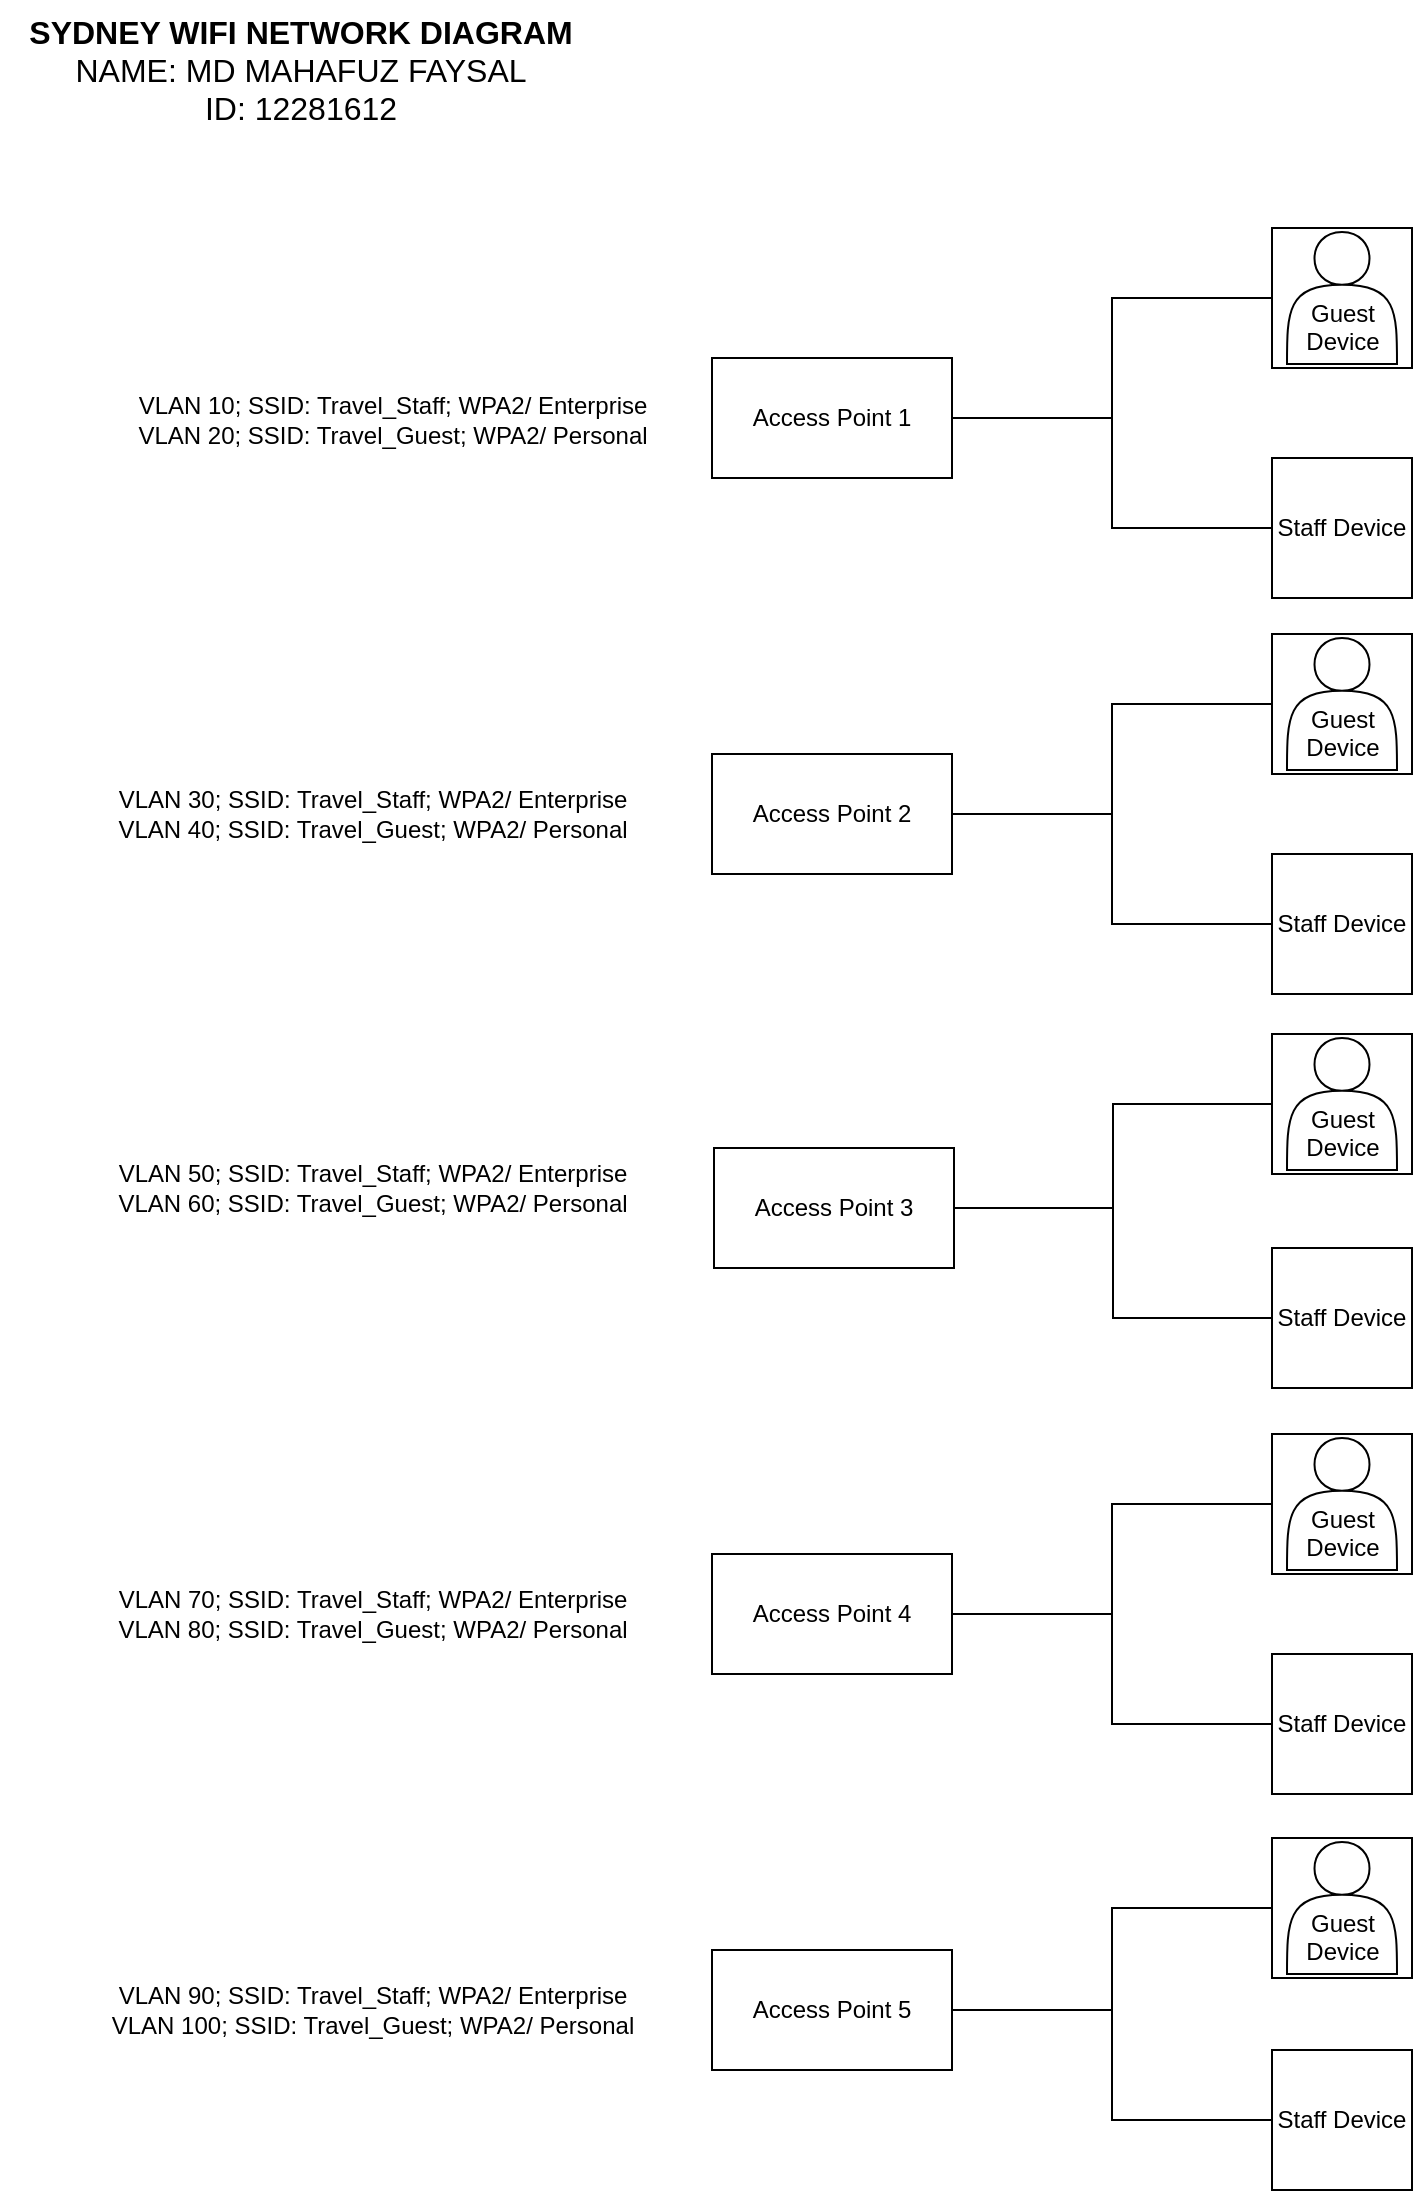 <mxfile version="26.2.15">
  <diagram name="Page-1" id="pE6hcEOkSkNrSDg_VFRE">
    <mxGraphModel dx="1268" dy="2572" grid="1" gridSize="10" guides="1" tooltips="1" connect="1" arrows="1" fold="1" page="1" pageScale="1" pageWidth="1100" pageHeight="850" math="0" shadow="0">
      <root>
        <mxCell id="0" />
        <mxCell id="1" parent="0" />
        <mxCell id="bgXwIK9DDGcywEBjpS2T-50" style="edgeStyle=orthogonalEdgeStyle;rounded=0;orthogonalLoop=1;jettySize=auto;html=1;entryX=0;entryY=0.5;entryDx=0;entryDy=0;endArrow=none;startFill=0;" parent="1" source="bgXwIK9DDGcywEBjpS2T-1" target="bgXwIK9DDGcywEBjpS2T-7" edge="1">
          <mxGeometry relative="1" as="geometry" />
        </mxCell>
        <mxCell id="bgXwIK9DDGcywEBjpS2T-51" style="edgeStyle=orthogonalEdgeStyle;rounded=0;orthogonalLoop=1;jettySize=auto;html=1;entryX=0;entryY=0.5;entryDx=0;entryDy=0;endArrow=none;startFill=0;" parent="1" source="bgXwIK9DDGcywEBjpS2T-1" target="bgXwIK9DDGcywEBjpS2T-2" edge="1">
          <mxGeometry relative="1" as="geometry" />
        </mxCell>
        <mxCell id="bgXwIK9DDGcywEBjpS2T-1" value="Access Point 1" style="rounded=0;whiteSpace=wrap;html=1;" parent="1" vertex="1">
          <mxGeometry x="610" y="-161" width="120" height="60" as="geometry" />
        </mxCell>
        <mxCell id="bgXwIK9DDGcywEBjpS2T-2" value="Staff Device" style="whiteSpace=wrap;html=1;aspect=fixed;" parent="1" vertex="1">
          <mxGeometry x="890" y="-111" width="70" height="70" as="geometry" />
        </mxCell>
        <mxCell id="bgXwIK9DDGcywEBjpS2T-7" value="" style="whiteSpace=wrap;html=1;aspect=fixed;" parent="1" vertex="1">
          <mxGeometry x="890" y="-226" width="70" height="70" as="geometry" />
        </mxCell>
        <mxCell id="bgXwIK9DDGcywEBjpS2T-44" value="VLAN 10;&amp;nbsp;&lt;span style=&quot;background-color: transparent; color: light-dark(rgb(0, 0, 0), rgb(255, 255, 255));&quot;&gt;SSID: Travel_Staff;&amp;nbsp;&lt;/span&gt;WPA2/ Enterprise&lt;div&gt;VLAN 20;&amp;nbsp;&lt;span style=&quot;color: light-dark(rgb(0, 0, 0), rgb(255, 255, 255)); background-color: transparent;&quot;&gt;SSID: Travel_Guest;&amp;nbsp;&lt;/span&gt;WPA2/ Personal&lt;/div&gt;" style="text;html=1;align=center;verticalAlign=middle;resizable=0;points=[];autosize=1;strokeColor=none;fillColor=none;" parent="1" vertex="1">
          <mxGeometry x="310" y="-150" width="280" height="40" as="geometry" />
        </mxCell>
        <mxCell id="bgXwIK9DDGcywEBjpS2T-45" value="VLAN 30;&amp;nbsp;&lt;span style=&quot;background-color: transparent; color: light-dark(rgb(0, 0, 0), rgb(255, 255, 255));&quot;&gt;SSID: Travel_Staff;&amp;nbsp;&lt;/span&gt;WPA2/ Enterprise&lt;div&gt;VLAN 40;&amp;nbsp;&lt;span style=&quot;color: light-dark(rgb(0, 0, 0), rgb(255, 255, 255)); background-color: transparent;&quot;&gt;SSID: Travel_Guest;&amp;nbsp;&lt;/span&gt;WPA2/ Personal&lt;/div&gt;" style="text;html=1;align=center;verticalAlign=middle;resizable=0;points=[];autosize=1;strokeColor=none;fillColor=none;" parent="1" vertex="1">
          <mxGeometry x="300" y="47" width="280" height="40" as="geometry" />
        </mxCell>
        <mxCell id="bgXwIK9DDGcywEBjpS2T-46" value="VLAN 50;&amp;nbsp;&lt;span style=&quot;background-color: transparent; color: light-dark(rgb(0, 0, 0), rgb(255, 255, 255));&quot;&gt;SSID: Travel_Staff;&amp;nbsp;&lt;/span&gt;WPA2/ Enterprise&lt;div&gt;VLAN 60;&amp;nbsp;&lt;span style=&quot;color: light-dark(rgb(0, 0, 0), rgb(255, 255, 255)); background-color: transparent;&quot;&gt;SSID: Travel_Guest;&amp;nbsp;&lt;/span&gt;WPA2/ Personal&lt;/div&gt;" style="text;html=1;align=center;verticalAlign=middle;resizable=0;points=[];autosize=1;strokeColor=none;fillColor=none;" parent="1" vertex="1">
          <mxGeometry x="300" y="234" width="280" height="40" as="geometry" />
        </mxCell>
        <mxCell id="bgXwIK9DDGcywEBjpS2T-47" value="VLAN 70;&amp;nbsp;&lt;span style=&quot;background-color: transparent; color: light-dark(rgb(0, 0, 0), rgb(255, 255, 255));&quot;&gt;SSID: Travel_Staff;&amp;nbsp;&lt;/span&gt;WPA2/ Enterprise&lt;div&gt;VLAN 80;&amp;nbsp;&lt;span style=&quot;color: light-dark(rgb(0, 0, 0), rgb(255, 255, 255)); background-color: transparent;&quot;&gt;SSID: Travel_Guest;&amp;nbsp;&lt;/span&gt;WPA2/ Personal&lt;/div&gt;" style="text;html=1;align=center;verticalAlign=middle;resizable=0;points=[];autosize=1;strokeColor=none;fillColor=none;" parent="1" vertex="1">
          <mxGeometry x="300" y="447" width="280" height="40" as="geometry" />
        </mxCell>
        <mxCell id="bgXwIK9DDGcywEBjpS2T-48" value="VLAN 90;&amp;nbsp;&lt;span style=&quot;background-color: transparent; color: light-dark(rgb(0, 0, 0), rgb(255, 255, 255));&quot;&gt;SSID: Travel_Staff;&amp;nbsp;&lt;/span&gt;WPA2/ Enterprise&lt;div&gt;VLAN 100;&amp;nbsp;&lt;span style=&quot;color: light-dark(rgb(0, 0, 0), rgb(255, 255, 255)); background-color: transparent;&quot;&gt;SSID: Travel_Guest;&amp;nbsp;&lt;/span&gt;WPA2/ Personal&lt;/div&gt;" style="text;html=1;align=center;verticalAlign=middle;resizable=0;points=[];autosize=1;strokeColor=none;fillColor=none;" parent="1" vertex="1">
          <mxGeometry x="300" y="645" width="280" height="40" as="geometry" />
        </mxCell>
        <mxCell id="bgXwIK9DDGcywEBjpS2T-52" style="edgeStyle=orthogonalEdgeStyle;rounded=0;orthogonalLoop=1;jettySize=auto;html=1;entryX=0;entryY=0.5;entryDx=0;entryDy=0;endArrow=none;startFill=0;" parent="1" source="bgXwIK9DDGcywEBjpS2T-54" target="msUR6C2X650OzYzReqYl-9" edge="1">
          <mxGeometry relative="1" as="geometry" />
        </mxCell>
        <mxCell id="bgXwIK9DDGcywEBjpS2T-53" style="edgeStyle=orthogonalEdgeStyle;rounded=0;orthogonalLoop=1;jettySize=auto;html=1;entryX=0;entryY=0.5;entryDx=0;entryDy=0;endArrow=none;startFill=0;" parent="1" source="bgXwIK9DDGcywEBjpS2T-54" target="bgXwIK9DDGcywEBjpS2T-55" edge="1">
          <mxGeometry relative="1" as="geometry" />
        </mxCell>
        <mxCell id="bgXwIK9DDGcywEBjpS2T-54" value="Access Point 2" style="rounded=0;whiteSpace=wrap;html=1;" parent="1" vertex="1">
          <mxGeometry x="610" y="37" width="120" height="60" as="geometry" />
        </mxCell>
        <mxCell id="bgXwIK9DDGcywEBjpS2T-55" value="Staff Device" style="whiteSpace=wrap;html=1;aspect=fixed;" parent="1" vertex="1">
          <mxGeometry x="890" y="87" width="70" height="70" as="geometry" />
        </mxCell>
        <mxCell id="bgXwIK9DDGcywEBjpS2T-57" style="edgeStyle=orthogonalEdgeStyle;rounded=0;orthogonalLoop=1;jettySize=auto;html=1;entryX=0;entryY=0.5;entryDx=0;entryDy=0;endArrow=none;startFill=0;" parent="1" source="bgXwIK9DDGcywEBjpS2T-59" target="msUR6C2X650OzYzReqYl-17" edge="1">
          <mxGeometry relative="1" as="geometry" />
        </mxCell>
        <mxCell id="bgXwIK9DDGcywEBjpS2T-58" style="edgeStyle=orthogonalEdgeStyle;rounded=0;orthogonalLoop=1;jettySize=auto;html=1;entryX=0;entryY=0.5;entryDx=0;entryDy=0;endArrow=none;startFill=0;" parent="1" source="bgXwIK9DDGcywEBjpS2T-59" target="bgXwIK9DDGcywEBjpS2T-60" edge="1">
          <mxGeometry relative="1" as="geometry" />
        </mxCell>
        <mxCell id="bgXwIK9DDGcywEBjpS2T-59" value="Access Point 3" style="rounded=0;whiteSpace=wrap;html=1;" parent="1" vertex="1">
          <mxGeometry x="611" y="234" width="120" height="60" as="geometry" />
        </mxCell>
        <mxCell id="bgXwIK9DDGcywEBjpS2T-60" value="Staff Device" style="whiteSpace=wrap;html=1;aspect=fixed;" parent="1" vertex="1">
          <mxGeometry x="890" y="284" width="70" height="70" as="geometry" />
        </mxCell>
        <mxCell id="bgXwIK9DDGcywEBjpS2T-62" style="edgeStyle=orthogonalEdgeStyle;rounded=0;orthogonalLoop=1;jettySize=auto;html=1;entryX=0;entryY=0.5;entryDx=0;entryDy=0;endArrow=none;startFill=0;" parent="1" source="bgXwIK9DDGcywEBjpS2T-64" target="msUR6C2X650OzYzReqYl-21" edge="1">
          <mxGeometry relative="1" as="geometry" />
        </mxCell>
        <mxCell id="bgXwIK9DDGcywEBjpS2T-63" style="edgeStyle=orthogonalEdgeStyle;rounded=0;orthogonalLoop=1;jettySize=auto;html=1;entryX=0;entryY=0.5;entryDx=0;entryDy=0;endArrow=none;startFill=0;" parent="1" source="bgXwIK9DDGcywEBjpS2T-64" target="bgXwIK9DDGcywEBjpS2T-65" edge="1">
          <mxGeometry relative="1" as="geometry" />
        </mxCell>
        <mxCell id="bgXwIK9DDGcywEBjpS2T-64" value="Access Point 4" style="rounded=0;whiteSpace=wrap;html=1;" parent="1" vertex="1">
          <mxGeometry x="610" y="437" width="120" height="60" as="geometry" />
        </mxCell>
        <mxCell id="bgXwIK9DDGcywEBjpS2T-65" value="Staff Device" style="whiteSpace=wrap;html=1;aspect=fixed;" parent="1" vertex="1">
          <mxGeometry x="890" y="487" width="70" height="70" as="geometry" />
        </mxCell>
        <mxCell id="bgXwIK9DDGcywEBjpS2T-72" style="edgeStyle=orthogonalEdgeStyle;rounded=0;orthogonalLoop=1;jettySize=auto;html=1;entryX=0;entryY=0.5;entryDx=0;entryDy=0;endArrow=none;startFill=0;" parent="1" source="bgXwIK9DDGcywEBjpS2T-74" target="msUR6C2X650OzYzReqYl-24" edge="1">
          <mxGeometry relative="1" as="geometry" />
        </mxCell>
        <mxCell id="bgXwIK9DDGcywEBjpS2T-73" style="edgeStyle=orthogonalEdgeStyle;rounded=0;orthogonalLoop=1;jettySize=auto;html=1;entryX=0;entryY=0.5;entryDx=0;entryDy=0;endArrow=none;startFill=0;" parent="1" source="bgXwIK9DDGcywEBjpS2T-74" target="bgXwIK9DDGcywEBjpS2T-75" edge="1">
          <mxGeometry relative="1" as="geometry" />
        </mxCell>
        <mxCell id="bgXwIK9DDGcywEBjpS2T-74" value="Access Point 5" style="rounded=0;whiteSpace=wrap;html=1;" parent="1" vertex="1">
          <mxGeometry x="610" y="635" width="120" height="60" as="geometry" />
        </mxCell>
        <mxCell id="bgXwIK9DDGcywEBjpS2T-75" value="Staff Device" style="whiteSpace=wrap;html=1;aspect=fixed;" parent="1" vertex="1">
          <mxGeometry x="890" y="685" width="70" height="70" as="geometry" />
        </mxCell>
        <mxCell id="msUR6C2X650OzYzReqYl-4" value="&lt;b&gt;SYDNEY WIFI NETWORK DIAGRAM&lt;/b&gt;&lt;br&gt;NAME: MD MAHAFUZ FAYSAL&lt;div&gt;ID: 12281612&lt;/div&gt;" style="text;html=1;align=center;verticalAlign=middle;resizable=0;points=[];autosize=1;strokeColor=none;fillColor=none;fontSize=16;" vertex="1" parent="1">
          <mxGeometry x="254" y="-340" width="300" height="70" as="geometry" />
        </mxCell>
        <mxCell id="msUR6C2X650OzYzReqYl-5" value="&lt;div&gt;&lt;br&gt;&lt;/div&gt;&lt;div&gt;&lt;br&gt;&lt;/div&gt;Guest Device" style="shape=actor;whiteSpace=wrap;html=1;" vertex="1" parent="1">
          <mxGeometry x="897.5" y="-224" width="55" height="66" as="geometry" />
        </mxCell>
        <mxCell id="msUR6C2X650OzYzReqYl-13" value="" style="group" vertex="1" connectable="0" parent="1">
          <mxGeometry x="890" y="-23" width="70" height="70" as="geometry" />
        </mxCell>
        <mxCell id="msUR6C2X650OzYzReqYl-9" value="" style="whiteSpace=wrap;html=1;aspect=fixed;" vertex="1" parent="msUR6C2X650OzYzReqYl-13">
          <mxGeometry width="70" height="70" as="geometry" />
        </mxCell>
        <mxCell id="msUR6C2X650OzYzReqYl-10" value="&lt;div&gt;&lt;br&gt;&lt;/div&gt;&lt;div&gt;&lt;br&gt;&lt;/div&gt;Guest Device" style="shape=actor;whiteSpace=wrap;html=1;" vertex="1" parent="msUR6C2X650OzYzReqYl-13">
          <mxGeometry x="7.5" y="2" width="55" height="66" as="geometry" />
        </mxCell>
        <mxCell id="msUR6C2X650OzYzReqYl-16" value="" style="group" vertex="1" connectable="0" parent="1">
          <mxGeometry x="890" y="177" width="70" height="70" as="geometry" />
        </mxCell>
        <mxCell id="msUR6C2X650OzYzReqYl-17" value="" style="whiteSpace=wrap;html=1;aspect=fixed;" vertex="1" parent="msUR6C2X650OzYzReqYl-16">
          <mxGeometry width="70" height="70" as="geometry" />
        </mxCell>
        <mxCell id="msUR6C2X650OzYzReqYl-18" value="&lt;div&gt;&lt;br&gt;&lt;/div&gt;&lt;div&gt;&lt;br&gt;&lt;/div&gt;Guest Device" style="shape=actor;whiteSpace=wrap;html=1;" vertex="1" parent="msUR6C2X650OzYzReqYl-16">
          <mxGeometry x="7.5" y="2" width="55" height="66" as="geometry" />
        </mxCell>
        <mxCell id="msUR6C2X650OzYzReqYl-20" value="" style="group" vertex="1" connectable="0" parent="1">
          <mxGeometry x="890" y="377" width="70" height="70" as="geometry" />
        </mxCell>
        <mxCell id="msUR6C2X650OzYzReqYl-21" value="" style="whiteSpace=wrap;html=1;aspect=fixed;" vertex="1" parent="msUR6C2X650OzYzReqYl-20">
          <mxGeometry width="70" height="70" as="geometry" />
        </mxCell>
        <mxCell id="msUR6C2X650OzYzReqYl-22" value="&lt;div&gt;&lt;br&gt;&lt;/div&gt;&lt;div&gt;&lt;br&gt;&lt;/div&gt;Guest Device" style="shape=actor;whiteSpace=wrap;html=1;" vertex="1" parent="msUR6C2X650OzYzReqYl-20">
          <mxGeometry x="7.5" y="2" width="55" height="66" as="geometry" />
        </mxCell>
        <mxCell id="msUR6C2X650OzYzReqYl-23" value="" style="group" vertex="1" connectable="0" parent="1">
          <mxGeometry x="890" y="579" width="70" height="70" as="geometry" />
        </mxCell>
        <mxCell id="msUR6C2X650OzYzReqYl-24" value="" style="whiteSpace=wrap;html=1;aspect=fixed;" vertex="1" parent="msUR6C2X650OzYzReqYl-23">
          <mxGeometry width="70" height="70" as="geometry" />
        </mxCell>
        <mxCell id="msUR6C2X650OzYzReqYl-25" value="&lt;div&gt;&lt;br&gt;&lt;/div&gt;&lt;div&gt;&lt;br&gt;&lt;/div&gt;Guest Device" style="shape=actor;whiteSpace=wrap;html=1;" vertex="1" parent="msUR6C2X650OzYzReqYl-23">
          <mxGeometry x="7.5" y="2" width="55" height="66" as="geometry" />
        </mxCell>
      </root>
    </mxGraphModel>
  </diagram>
</mxfile>
